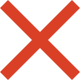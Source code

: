 <mxfile version="14.6.13" type="device"><diagram id="_EiqPJCDXogMcYQXLBAy" name="Seite-1"><mxGraphModel dx="1086" dy="3304" grid="1" gridSize="10" guides="1" tooltips="1" connect="1" arrows="1" fold="1" page="1" pageScale="1" pageWidth="827" pageHeight="1169" math="0" shadow="0"><root><mxCell id="0"/><mxCell id="1" parent="0"/><mxCell id="amWiyhScFLlcm-EEXt2x-1" value="" style="shape=mxgraph.mockup.markup.redX;html=1;shadow=0;strokeColor=none;fillColor=#DA4026;" vertex="1" parent="1"><mxGeometry x="40.0" y="-2280" width="40" height="40" as="geometry"/></mxCell></root></mxGraphModel></diagram></mxfile>